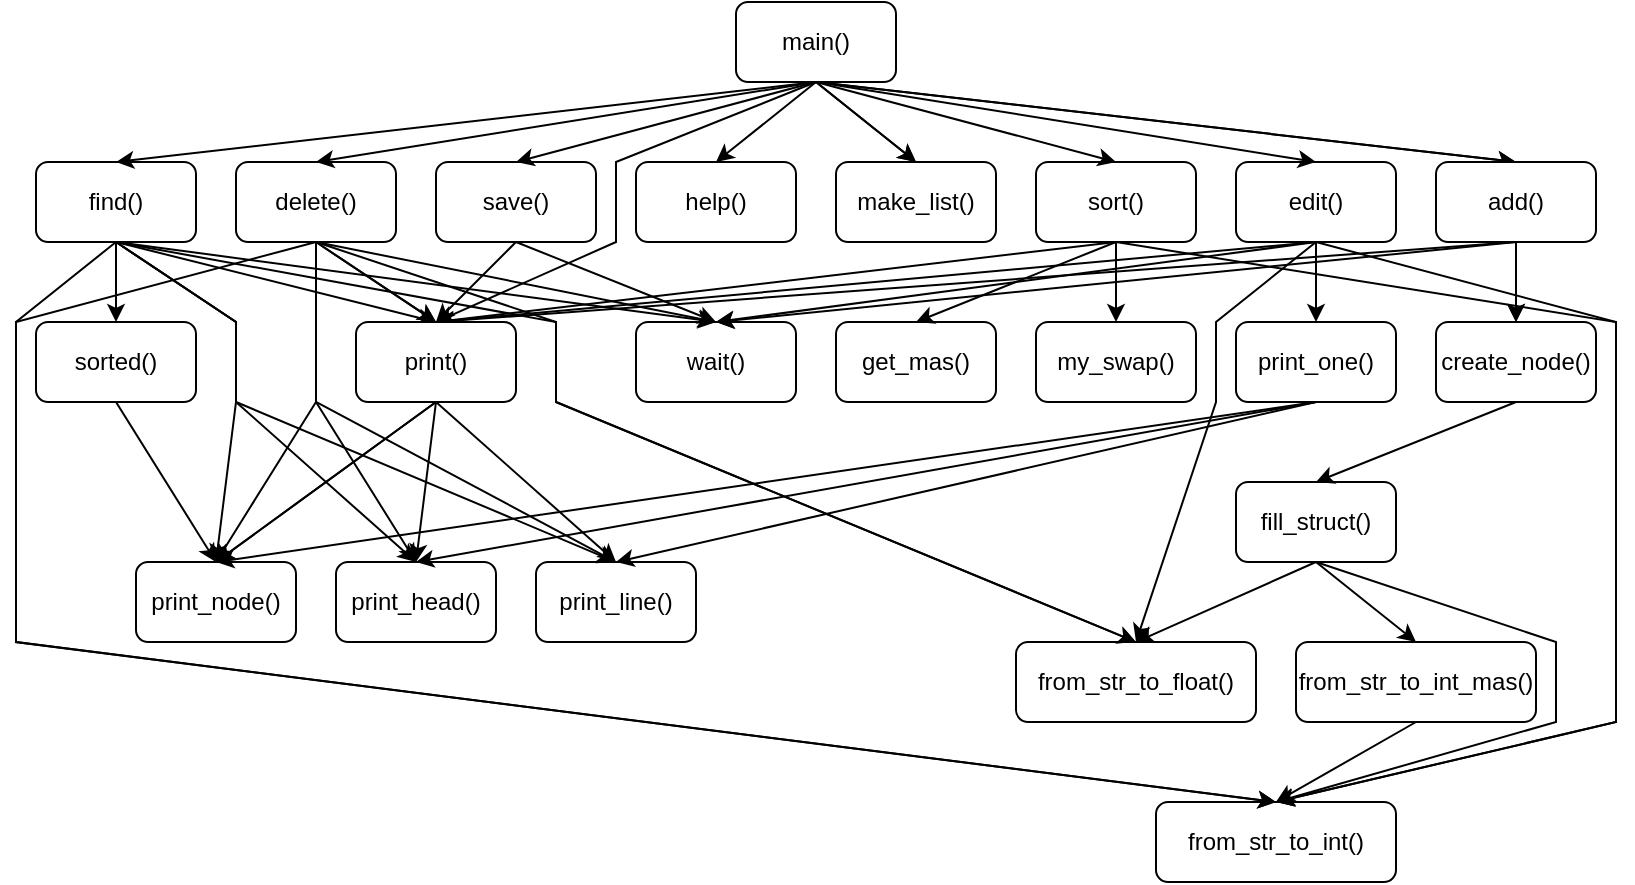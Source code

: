 <mxfile version="24.4.8" type="github">
  <diagram name="Страница — 1" id="bzlAM76s72klUTDz6-Z3">
    <mxGraphModel dx="954" dy="558" grid="1" gridSize="10" guides="1" tooltips="1" connect="1" arrows="1" fold="1" page="1" pageScale="1" pageWidth="827" pageHeight="1169" math="0" shadow="0">
      <root>
        <mxCell id="0" />
        <mxCell id="1" parent="0" />
        <mxCell id="kVX8QzD0kMPj1XJyIQ5E-1" value="main()" style="rounded=1;whiteSpace=wrap;html=1;" parent="1" vertex="1">
          <mxGeometry x="370" y="40" width="80" height="40" as="geometry" />
        </mxCell>
        <mxCell id="kVX8QzD0kMPj1XJyIQ5E-2" value="from_str_to_float()" style="rounded=1;whiteSpace=wrap;html=1;" parent="1" vertex="1">
          <mxGeometry x="510" y="360" width="120" height="40" as="geometry" />
        </mxCell>
        <mxCell id="kVX8QzD0kMPj1XJyIQ5E-24" value="from_str_to_int()" style="rounded=1;whiteSpace=wrap;html=1;" parent="1" vertex="1">
          <mxGeometry x="580" y="440" width="120" height="40" as="geometry" />
        </mxCell>
        <mxCell id="kVX8QzD0kMPj1XJyIQ5E-25" value="from_str_to_int_mas()" style="rounded=1;whiteSpace=wrap;html=1;" parent="1" vertex="1">
          <mxGeometry x="650" y="360" width="120" height="40" as="geometry" />
        </mxCell>
        <mxCell id="kVX8QzD0kMPj1XJyIQ5E-26" value="fill_struct()" style="rounded=1;whiteSpace=wrap;html=1;" parent="1" vertex="1">
          <mxGeometry x="620" y="280" width="80" height="40" as="geometry" />
        </mxCell>
        <mxCell id="kVX8QzD0kMPj1XJyIQ5E-28" value="create_node()" style="rounded=1;whiteSpace=wrap;html=1;" parent="1" vertex="1">
          <mxGeometry x="720" y="200" width="80" height="40" as="geometry" />
        </mxCell>
        <mxCell id="kVX8QzD0kMPj1XJyIQ5E-29" value="help()" style="rounded=1;whiteSpace=wrap;html=1;" parent="1" vertex="1">
          <mxGeometry x="320" y="120" width="80" height="40" as="geometry" />
        </mxCell>
        <mxCell id="kVX8QzD0kMPj1XJyIQ5E-30" value="wait()" style="rounded=1;whiteSpace=wrap;html=1;" parent="1" vertex="1">
          <mxGeometry x="320" y="200" width="80" height="40" as="geometry" />
        </mxCell>
        <mxCell id="kVX8QzD0kMPj1XJyIQ5E-32" value="print_line()" style="rounded=1;whiteSpace=wrap;html=1;" parent="1" vertex="1">
          <mxGeometry x="270" y="320" width="80" height="40" as="geometry" />
        </mxCell>
        <mxCell id="kVX8QzD0kMPj1XJyIQ5E-33" value="print_head()" style="rounded=1;whiteSpace=wrap;html=1;" parent="1" vertex="1">
          <mxGeometry x="170" y="320" width="80" height="40" as="geometry" />
        </mxCell>
        <mxCell id="kVX8QzD0kMPj1XJyIQ5E-34" value="print_node()" style="rounded=1;whiteSpace=wrap;html=1;" parent="1" vertex="1">
          <mxGeometry x="70" y="320" width="80" height="40" as="geometry" />
        </mxCell>
        <mxCell id="kVX8QzD0kMPj1XJyIQ5E-35" value="print_one()" style="rounded=1;whiteSpace=wrap;html=1;" parent="1" vertex="1">
          <mxGeometry x="620" y="200" width="80" height="40" as="geometry" />
        </mxCell>
        <mxCell id="kVX8QzD0kMPj1XJyIQ5E-36" value="sorted()" style="rounded=1;whiteSpace=wrap;html=1;" parent="1" vertex="1">
          <mxGeometry x="20" y="200" width="80" height="40" as="geometry" />
        </mxCell>
        <mxCell id="kVX8QzD0kMPj1XJyIQ5E-37" value="find()" style="rounded=1;whiteSpace=wrap;html=1;" parent="1" vertex="1">
          <mxGeometry x="20" y="120" width="80" height="40" as="geometry" />
        </mxCell>
        <mxCell id="kVX8QzD0kMPj1XJyIQ5E-38" value="get_mas()" style="rounded=1;whiteSpace=wrap;html=1;" parent="1" vertex="1">
          <mxGeometry x="420" y="200" width="80" height="40" as="geometry" />
        </mxCell>
        <mxCell id="kVX8QzD0kMPj1XJyIQ5E-39" value="my_swap()" style="rounded=1;whiteSpace=wrap;html=1;" parent="1" vertex="1">
          <mxGeometry x="520" y="200" width="80" height="40" as="geometry" />
        </mxCell>
        <mxCell id="kVX8QzD0kMPj1XJyIQ5E-40" value="sort()" style="rounded=1;whiteSpace=wrap;html=1;" parent="1" vertex="1">
          <mxGeometry x="520" y="120" width="80" height="40" as="geometry" />
        </mxCell>
        <mxCell id="kVX8QzD0kMPj1XJyIQ5E-42" value="edit()" style="rounded=1;whiteSpace=wrap;html=1;" parent="1" vertex="1">
          <mxGeometry x="620" y="120" width="80" height="40" as="geometry" />
        </mxCell>
        <mxCell id="kVX8QzD0kMPj1XJyIQ5E-43" value="delete()" style="rounded=1;whiteSpace=wrap;html=1;" parent="1" vertex="1">
          <mxGeometry x="120" y="120" width="80" height="40" as="geometry" />
        </mxCell>
        <mxCell id="kVX8QzD0kMPj1XJyIQ5E-44" value="save()" style="rounded=1;whiteSpace=wrap;html=1;" parent="1" vertex="1">
          <mxGeometry x="220" y="120" width="80" height="40" as="geometry" />
        </mxCell>
        <mxCell id="kVX8QzD0kMPj1XJyIQ5E-45" value="" style="endArrow=classic;html=1;rounded=0;exitX=0.5;exitY=1;exitDx=0;exitDy=0;entryX=0.5;entryY=0;entryDx=0;entryDy=0;" parent="1" source="kVX8QzD0kMPj1XJyIQ5E-1" target="kVX8QzD0kMPj1XJyIQ5E-27" edge="1">
          <mxGeometry width="50" height="50" relative="1" as="geometry">
            <mxPoint x="360" y="220" as="sourcePoint" />
            <mxPoint x="410" y="130" as="targetPoint" />
          </mxGeometry>
        </mxCell>
        <mxCell id="kVX8QzD0kMPj1XJyIQ5E-46" value="" style="endArrow=classic;html=1;rounded=0;exitX=0.5;exitY=1;exitDx=0;exitDy=0;entryX=0.5;entryY=0;entryDx=0;entryDy=0;" parent="1" source="kVX8QzD0kMPj1XJyIQ5E-1" target="kVX8QzD0kMPj1XJyIQ5E-29" edge="1">
          <mxGeometry width="50" height="50" relative="1" as="geometry">
            <mxPoint x="410" y="110" as="sourcePoint" />
            <mxPoint x="410" y="160" as="targetPoint" />
          </mxGeometry>
        </mxCell>
        <mxCell id="kVX8QzD0kMPj1XJyIQ5E-47" value="" style="endArrow=classic;html=1;rounded=0;exitX=0.5;exitY=1;exitDx=0;exitDy=0;entryX=0.5;entryY=0;entryDx=0;entryDy=0;" parent="1" source="kVX8QzD0kMPj1XJyIQ5E-41" target="kVX8QzD0kMPj1XJyIQ5E-28" edge="1">
          <mxGeometry width="50" height="50" relative="1" as="geometry">
            <mxPoint x="570" y="180" as="sourcePoint" />
            <mxPoint x="570" y="230" as="targetPoint" />
            <Array as="points" />
          </mxGeometry>
        </mxCell>
        <mxCell id="kVX8QzD0kMPj1XJyIQ5E-48" value="" style="endArrow=classic;html=1;rounded=0;exitX=0.5;exitY=1;exitDx=0;exitDy=0;entryX=0.5;entryY=0;entryDx=0;entryDy=0;" parent="1" source="kVX8QzD0kMPj1XJyIQ5E-1" target="kVX8QzD0kMPj1XJyIQ5E-37" edge="1">
          <mxGeometry width="50" height="50" relative="1" as="geometry">
            <mxPoint x="530" y="30" as="sourcePoint" />
            <mxPoint x="530" y="80" as="targetPoint" />
          </mxGeometry>
        </mxCell>
        <mxCell id="kVX8QzD0kMPj1XJyIQ5E-49" value="" style="endArrow=classic;html=1;rounded=0;exitX=0.5;exitY=1;exitDx=0;exitDy=0;entryX=0.5;entryY=0;entryDx=0;entryDy=0;" parent="1" source="kVX8QzD0kMPj1XJyIQ5E-1" target="kVX8QzD0kMPj1XJyIQ5E-43" edge="1">
          <mxGeometry width="50" height="50" relative="1" as="geometry">
            <mxPoint x="510" y="10" as="sourcePoint" />
            <mxPoint x="510" y="60" as="targetPoint" />
          </mxGeometry>
        </mxCell>
        <mxCell id="kVX8QzD0kMPj1XJyIQ5E-50" value="" style="endArrow=classic;html=1;rounded=0;exitX=0.5;exitY=1;exitDx=0;exitDy=0;entryX=0.5;entryY=0;entryDx=0;entryDy=0;" parent="1" source="kVX8QzD0kMPj1XJyIQ5E-1" target="kVX8QzD0kMPj1XJyIQ5E-40" edge="1">
          <mxGeometry width="50" height="50" relative="1" as="geometry">
            <mxPoint x="530" y="10" as="sourcePoint" />
            <mxPoint x="530" y="60" as="targetPoint" />
          </mxGeometry>
        </mxCell>
        <mxCell id="kVX8QzD0kMPj1XJyIQ5E-51" value="" style="endArrow=classic;html=1;rounded=0;exitX=0.5;exitY=1;exitDx=0;exitDy=0;entryX=0.5;entryY=0;entryDx=0;entryDy=0;" parent="1" source="kVX8QzD0kMPj1XJyIQ5E-1" target="kVX8QzD0kMPj1XJyIQ5E-42" edge="1">
          <mxGeometry width="50" height="50" relative="1" as="geometry">
            <mxPoint x="480" y="40" as="sourcePoint" />
            <mxPoint x="510" y="70" as="targetPoint" />
          </mxGeometry>
        </mxCell>
        <mxCell id="kVX8QzD0kMPj1XJyIQ5E-52" value="" style="endArrow=classic;html=1;rounded=0;exitX=0.5;exitY=1;exitDx=0;exitDy=0;entryX=0.5;entryY=0;entryDx=0;entryDy=0;" parent="1" source="kVX8QzD0kMPj1XJyIQ5E-1" target="kVX8QzD0kMPj1XJyIQ5E-41" edge="1">
          <mxGeometry width="50" height="50" relative="1" as="geometry">
            <mxPoint x="630" y="30" as="sourcePoint" />
            <mxPoint x="630" y="80" as="targetPoint" />
          </mxGeometry>
        </mxCell>
        <mxCell id="kVX8QzD0kMPj1XJyIQ5E-53" value="" style="endArrow=classic;html=1;rounded=0;exitX=0.5;exitY=1;exitDx=0;exitDy=0;entryX=0.5;entryY=0;entryDx=0;entryDy=0;" parent="1" source="kVX8QzD0kMPj1XJyIQ5E-1" target="kVX8QzD0kMPj1XJyIQ5E-44" edge="1">
          <mxGeometry width="50" height="50" relative="1" as="geometry">
            <mxPoint x="620" y="40" as="sourcePoint" />
            <mxPoint x="620" y="90" as="targetPoint" />
          </mxGeometry>
        </mxCell>
        <mxCell id="kVX8QzD0kMPj1XJyIQ5E-54" value="" style="endArrow=classic;html=1;rounded=0;exitX=0.5;exitY=1;exitDx=0;exitDy=0;entryX=0.5;entryY=0;entryDx=0;entryDy=0;" parent="1" source="kVX8QzD0kMPj1XJyIQ5E-41" target="kVX8QzD0kMPj1XJyIQ5E-28" edge="1">
          <mxGeometry width="50" height="50" relative="1" as="geometry">
            <mxPoint x="633" y="440" as="sourcePoint" />
            <mxPoint x="633" y="490" as="targetPoint" />
          </mxGeometry>
        </mxCell>
        <mxCell id="kVX8QzD0kMPj1XJyIQ5E-55" value="" style="endArrow=classic;html=1;rounded=0;exitX=0.5;exitY=1;exitDx=0;exitDy=0;entryX=0.5;entryY=0;entryDx=0;entryDy=0;" parent="1" source="kVX8QzD0kMPj1XJyIQ5E-37" target="kVX8QzD0kMPj1XJyIQ5E-36" edge="1">
          <mxGeometry width="50" height="50" relative="1" as="geometry">
            <mxPoint x="243" y="370" as="sourcePoint" />
            <mxPoint x="243" y="420" as="targetPoint" />
          </mxGeometry>
        </mxCell>
        <mxCell id="kVX8QzD0kMPj1XJyIQ5E-57" value="" style="endArrow=classic;html=1;rounded=0;exitX=0.5;exitY=1;exitDx=0;exitDy=0;entryX=0.5;entryY=0;entryDx=0;entryDy=0;" parent="1" source="kVX8QzD0kMPj1XJyIQ5E-40" target="kVX8QzD0kMPj1XJyIQ5E-38" edge="1">
          <mxGeometry width="50" height="50" relative="1" as="geometry">
            <mxPoint x="333" y="420" as="sourcePoint" />
            <mxPoint x="333" y="470" as="targetPoint" />
          </mxGeometry>
        </mxCell>
        <mxCell id="kVX8QzD0kMPj1XJyIQ5E-58" value="" style="endArrow=classic;html=1;rounded=0;exitX=0.5;exitY=1;exitDx=0;exitDy=0;entryX=0.5;entryY=0;entryDx=0;entryDy=0;" parent="1" source="kVX8QzD0kMPj1XJyIQ5E-40" target="kVX8QzD0kMPj1XJyIQ5E-39" edge="1">
          <mxGeometry width="50" height="50" relative="1" as="geometry">
            <mxPoint x="413" y="400" as="sourcePoint" />
            <mxPoint x="413" y="450" as="targetPoint" />
          </mxGeometry>
        </mxCell>
        <mxCell id="kVX8QzD0kMPj1XJyIQ5E-59" value="" style="endArrow=classic;html=1;rounded=0;exitX=0.5;exitY=1;exitDx=0;exitDy=0;entryX=0.5;entryY=0;entryDx=0;entryDy=0;" parent="1" source="kVX8QzD0kMPj1XJyIQ5E-25" target="kVX8QzD0kMPj1XJyIQ5E-24" edge="1">
          <mxGeometry width="50" height="50" relative="1" as="geometry">
            <mxPoint x="620" y="440" as="sourcePoint" />
            <mxPoint x="620" y="490" as="targetPoint" />
          </mxGeometry>
        </mxCell>
        <mxCell id="kVX8QzD0kMPj1XJyIQ5E-60" value="" style="endArrow=classic;html=1;rounded=0;exitX=0.5;exitY=1;exitDx=0;exitDy=0;entryX=0.5;entryY=0;entryDx=0;entryDy=0;" parent="1" source="kVX8QzD0kMPj1XJyIQ5E-26" target="kVX8QzD0kMPj1XJyIQ5E-25" edge="1">
          <mxGeometry width="50" height="50" relative="1" as="geometry">
            <mxPoint x="730" y="350" as="sourcePoint" />
            <mxPoint x="730" y="400" as="targetPoint" />
          </mxGeometry>
        </mxCell>
        <mxCell id="kVX8QzD0kMPj1XJyIQ5E-61" value="" style="endArrow=classic;html=1;rounded=0;exitX=0.5;exitY=1;exitDx=0;exitDy=0;entryX=0.5;entryY=0;entryDx=0;entryDy=0;" parent="1" source="kVX8QzD0kMPj1XJyIQ5E-26" target="kVX8QzD0kMPj1XJyIQ5E-24" edge="1">
          <mxGeometry width="50" height="50" relative="1" as="geometry">
            <mxPoint x="940" y="390" as="sourcePoint" />
            <mxPoint x="970" y="490" as="targetPoint" />
            <Array as="points">
              <mxPoint x="780" y="360" />
              <mxPoint x="780" y="400" />
            </Array>
          </mxGeometry>
        </mxCell>
        <mxCell id="kVX8QzD0kMPj1XJyIQ5E-62" value="" style="endArrow=classic;html=1;rounded=0;exitX=0.5;exitY=1;exitDx=0;exitDy=0;entryX=0.5;entryY=0;entryDx=0;entryDy=0;" parent="1" source="kVX8QzD0kMPj1XJyIQ5E-37" target="kVX8QzD0kMPj1XJyIQ5E-24" edge="1">
          <mxGeometry width="50" height="50" relative="1" as="geometry">
            <mxPoint x="263" y="440" as="sourcePoint" />
            <mxPoint x="263" y="490" as="targetPoint" />
            <Array as="points">
              <mxPoint x="10" y="200" />
              <mxPoint x="10" y="360" />
            </Array>
          </mxGeometry>
        </mxCell>
        <mxCell id="kVX8QzD0kMPj1XJyIQ5E-63" value="" style="endArrow=classic;html=1;rounded=0;exitX=0.5;exitY=1;exitDx=0;exitDy=0;entryX=0.5;entryY=0;entryDx=0;entryDy=0;" parent="1" source="kVX8QzD0kMPj1XJyIQ5E-40" target="kVX8QzD0kMPj1XJyIQ5E-24" edge="1">
          <mxGeometry width="50" height="50" relative="1" as="geometry">
            <mxPoint x="423" y="470" as="sourcePoint" />
            <mxPoint x="423" y="520" as="targetPoint" />
            <Array as="points">
              <mxPoint x="810" y="200" />
              <mxPoint x="810" y="400" />
            </Array>
          </mxGeometry>
        </mxCell>
        <mxCell id="kVX8QzD0kMPj1XJyIQ5E-64" value="" style="endArrow=classic;html=1;rounded=0;exitX=0.5;exitY=1;exitDx=0;exitDy=0;entryX=0.5;entryY=0;entryDx=0;entryDy=0;" parent="1" source="kVX8QzD0kMPj1XJyIQ5E-42" target="kVX8QzD0kMPj1XJyIQ5E-24" edge="1">
          <mxGeometry width="50" height="50" relative="1" as="geometry">
            <mxPoint x="183" y="380" as="sourcePoint" />
            <mxPoint x="183" y="430" as="targetPoint" />
            <Array as="points">
              <mxPoint x="810" y="200" />
              <mxPoint x="810" y="400" />
            </Array>
          </mxGeometry>
        </mxCell>
        <mxCell id="kVX8QzD0kMPj1XJyIQ5E-65" value="" style="endArrow=classic;html=1;rounded=0;exitX=0.5;exitY=1;exitDx=0;exitDy=0;entryX=0.5;entryY=0;entryDx=0;entryDy=0;" parent="1" source="kVX8QzD0kMPj1XJyIQ5E-43" target="kVX8QzD0kMPj1XJyIQ5E-24" edge="1">
          <mxGeometry width="50" height="50" relative="1" as="geometry">
            <mxPoint x="193" y="420" as="sourcePoint" />
            <mxPoint x="193" y="470" as="targetPoint" />
            <Array as="points">
              <mxPoint x="10" y="200" />
              <mxPoint x="10" y="360" />
            </Array>
          </mxGeometry>
        </mxCell>
        <mxCell id="kVX8QzD0kMPj1XJyIQ5E-66" value="" style="endArrow=classic;html=1;rounded=0;exitX=0.5;exitY=1;exitDx=0;exitDy=0;entryX=0.5;entryY=0;entryDx=0;entryDy=0;" parent="1" source="kVX8QzD0kMPj1XJyIQ5E-26" target="kVX8QzD0kMPj1XJyIQ5E-2" edge="1">
          <mxGeometry width="50" height="50" relative="1" as="geometry">
            <mxPoint x="610" y="430" as="sourcePoint" />
            <mxPoint x="610" y="480" as="targetPoint" />
          </mxGeometry>
        </mxCell>
        <mxCell id="kVX8QzD0kMPj1XJyIQ5E-67" value="" style="endArrow=classic;html=1;rounded=0;exitX=0.5;exitY=1;exitDx=0;exitDy=0;entryX=0.5;entryY=0;entryDx=0;entryDy=0;" parent="1" source="kVX8QzD0kMPj1XJyIQ5E-37" target="kVX8QzD0kMPj1XJyIQ5E-2" edge="1">
          <mxGeometry width="50" height="50" relative="1" as="geometry">
            <mxPoint x="293" y="460" as="sourcePoint" />
            <mxPoint x="293" y="510" as="targetPoint" />
            <Array as="points">
              <mxPoint x="280" y="200" />
              <mxPoint x="280" y="240" />
            </Array>
          </mxGeometry>
        </mxCell>
        <mxCell id="kVX8QzD0kMPj1XJyIQ5E-68" value="" style="endArrow=classic;html=1;rounded=0;exitX=0.5;exitY=1;exitDx=0;exitDy=0;entryX=0.5;entryY=0;entryDx=0;entryDy=0;" parent="1" source="kVX8QzD0kMPj1XJyIQ5E-42" target="kVX8QzD0kMPj1XJyIQ5E-2" edge="1">
          <mxGeometry width="50" height="50" relative="1" as="geometry">
            <mxPoint x="253" y="450" as="sourcePoint" />
            <mxPoint x="253" y="500" as="targetPoint" />
            <Array as="points">
              <mxPoint x="610" y="200" />
              <mxPoint x="610" y="240" />
            </Array>
          </mxGeometry>
        </mxCell>
        <mxCell id="kVX8QzD0kMPj1XJyIQ5E-69" value="" style="endArrow=classic;html=1;rounded=0;exitX=0.5;exitY=1;exitDx=0;exitDy=0;entryX=0.5;entryY=0;entryDx=0;entryDy=0;" parent="1" source="kVX8QzD0kMPj1XJyIQ5E-43" target="kVX8QzD0kMPj1XJyIQ5E-2" edge="1">
          <mxGeometry width="50" height="50" relative="1" as="geometry">
            <mxPoint x="213" y="440" as="sourcePoint" />
            <mxPoint x="213" y="490" as="targetPoint" />
            <Array as="points">
              <mxPoint x="280" y="200" />
              <mxPoint x="280" y="240" />
            </Array>
          </mxGeometry>
        </mxCell>
        <mxCell id="kVX8QzD0kMPj1XJyIQ5E-70" value="" style="endArrow=classic;html=1;rounded=0;exitX=0.5;exitY=1;exitDx=0;exitDy=0;entryX=0.5;entryY=0;entryDx=0;entryDy=0;" parent="1" source="kVX8QzD0kMPj1XJyIQ5E-28" target="kVX8QzD0kMPj1XJyIQ5E-26" edge="1">
          <mxGeometry width="50" height="50" relative="1" as="geometry">
            <mxPoint x="560" y="420" as="sourcePoint" />
            <mxPoint x="560" y="470" as="targetPoint" />
          </mxGeometry>
        </mxCell>
        <mxCell id="kVX8QzD0kMPj1XJyIQ5E-71" value="" style="endArrow=classic;html=1;rounded=0;exitX=0.5;exitY=1;exitDx=0;exitDy=0;entryX=0.5;entryY=0;entryDx=0;entryDy=0;" parent="1" source="kVX8QzD0kMPj1XJyIQ5E-37" target="kVX8QzD0kMPj1XJyIQ5E-30" edge="1">
          <mxGeometry width="50" height="50" relative="1" as="geometry">
            <mxPoint x="83" y="310" as="sourcePoint" />
            <mxPoint x="83" y="360" as="targetPoint" />
          </mxGeometry>
        </mxCell>
        <mxCell id="kVX8QzD0kMPj1XJyIQ5E-73" value="" style="endArrow=classic;html=1;rounded=0;exitX=0.5;exitY=1;exitDx=0;exitDy=0;entryX=0.5;entryY=0;entryDx=0;entryDy=0;" parent="1" source="kVX8QzD0kMPj1XJyIQ5E-41" target="kVX8QzD0kMPj1XJyIQ5E-30" edge="1">
          <mxGeometry width="50" height="50" relative="1" as="geometry">
            <mxPoint x="153" y="390" as="sourcePoint" />
            <mxPoint x="153" y="440" as="targetPoint" />
          </mxGeometry>
        </mxCell>
        <mxCell id="kVX8QzD0kMPj1XJyIQ5E-74" value="" style="endArrow=classic;html=1;rounded=0;exitX=0.5;exitY=1;exitDx=0;exitDy=0;entryX=0.5;entryY=0;entryDx=0;entryDy=0;" parent="1" source="kVX8QzD0kMPj1XJyIQ5E-42" target="kVX8QzD0kMPj1XJyIQ5E-30" edge="1">
          <mxGeometry width="50" height="50" relative="1" as="geometry">
            <mxPoint x="283" y="410" as="sourcePoint" />
            <mxPoint x="283" y="460" as="targetPoint" />
          </mxGeometry>
        </mxCell>
        <mxCell id="kVX8QzD0kMPj1XJyIQ5E-75" value="" style="endArrow=classic;html=1;rounded=0;exitX=0.5;exitY=1;exitDx=0;exitDy=0;entryX=0.5;entryY=0;entryDx=0;entryDy=0;" parent="1" source="kVX8QzD0kMPj1XJyIQ5E-43" target="kVX8QzD0kMPj1XJyIQ5E-30" edge="1">
          <mxGeometry width="50" height="50" relative="1" as="geometry">
            <mxPoint x="233" y="440" as="sourcePoint" />
            <mxPoint x="233" y="490" as="targetPoint" />
          </mxGeometry>
        </mxCell>
        <mxCell id="kVX8QzD0kMPj1XJyIQ5E-76" value="" style="endArrow=classic;html=1;rounded=0;exitX=0.5;exitY=1;exitDx=0;exitDy=0;entryX=0.5;entryY=0;entryDx=0;entryDy=0;" parent="1" source="kVX8QzD0kMPj1XJyIQ5E-44" target="kVX8QzD0kMPj1XJyIQ5E-30" edge="1">
          <mxGeometry width="50" height="50" relative="1" as="geometry">
            <mxPoint x="163" y="440" as="sourcePoint" />
            <mxPoint x="163" y="490" as="targetPoint" />
          </mxGeometry>
        </mxCell>
        <mxCell id="kVX8QzD0kMPj1XJyIQ5E-77" value="" style="endArrow=classic;html=1;rounded=0;exitX=0.5;exitY=1;exitDx=0;exitDy=0;entryX=0.5;entryY=0;entryDx=0;entryDy=0;" parent="1" source="kVX8QzD0kMPj1XJyIQ5E-35" target="kVX8QzD0kMPj1XJyIQ5E-32" edge="1">
          <mxGeometry width="50" height="50" relative="1" as="geometry">
            <mxPoint x="180" y="510" as="sourcePoint" />
            <mxPoint x="180" y="560" as="targetPoint" />
          </mxGeometry>
        </mxCell>
        <mxCell id="kVX8QzD0kMPj1XJyIQ5E-78" value="" style="endArrow=classic;html=1;rounded=0;exitX=0.5;exitY=1;exitDx=0;exitDy=0;entryX=0.5;entryY=0;entryDx=0;entryDy=0;" parent="1" source="kVX8QzD0kMPj1XJyIQ5E-31" target="kVX8QzD0kMPj1XJyIQ5E-32" edge="1">
          <mxGeometry width="50" height="50" relative="1" as="geometry">
            <mxPoint x="370" y="500" as="sourcePoint" />
            <mxPoint x="370" y="550" as="targetPoint" />
          </mxGeometry>
        </mxCell>
        <mxCell id="kVX8QzD0kMPj1XJyIQ5E-79" value="" style="endArrow=classic;html=1;rounded=0;exitX=0.5;exitY=1;exitDx=0;exitDy=0;entryX=0.5;entryY=0;entryDx=0;entryDy=0;" parent="1" source="kVX8QzD0kMPj1XJyIQ5E-35" target="kVX8QzD0kMPj1XJyIQ5E-33" edge="1">
          <mxGeometry width="50" height="50" relative="1" as="geometry">
            <mxPoint x="240" y="490" as="sourcePoint" />
            <mxPoint x="240" y="540" as="targetPoint" />
          </mxGeometry>
        </mxCell>
        <mxCell id="kVX8QzD0kMPj1XJyIQ5E-80" value="" style="endArrow=classic;html=1;rounded=0;exitX=0.5;exitY=1;exitDx=0;exitDy=0;entryX=0.5;entryY=0;entryDx=0;entryDy=0;" parent="1" source="kVX8QzD0kMPj1XJyIQ5E-35" target="kVX8QzD0kMPj1XJyIQ5E-34" edge="1">
          <mxGeometry width="50" height="50" relative="1" as="geometry">
            <mxPoint x="350" y="630" as="sourcePoint" />
            <mxPoint x="350" y="680" as="targetPoint" />
          </mxGeometry>
        </mxCell>
        <mxCell id="kVX8QzD0kMPj1XJyIQ5E-81" value="" style="endArrow=classic;html=1;rounded=0;exitX=0.5;exitY=1;exitDx=0;exitDy=0;entryX=0.5;entryY=0;entryDx=0;entryDy=0;" parent="1" source="kVX8QzD0kMPj1XJyIQ5E-31" target="kVX8QzD0kMPj1XJyIQ5E-33" edge="1">
          <mxGeometry width="50" height="50" relative="1" as="geometry">
            <mxPoint x="310" y="655" as="sourcePoint" />
            <mxPoint x="310" y="705" as="targetPoint" />
          </mxGeometry>
        </mxCell>
        <mxCell id="kVX8QzD0kMPj1XJyIQ5E-82" value="" style="endArrow=classic;html=1;rounded=0;exitX=0.5;exitY=1;exitDx=0;exitDy=0;entryX=0.5;entryY=0;entryDx=0;entryDy=0;" parent="1" source="kVX8QzD0kMPj1XJyIQ5E-31" target="kVX8QzD0kMPj1XJyIQ5E-34" edge="1">
          <mxGeometry width="50" height="50" relative="1" as="geometry">
            <mxPoint x="360" y="595" as="sourcePoint" />
            <mxPoint x="360" y="645" as="targetPoint" />
          </mxGeometry>
        </mxCell>
        <mxCell id="kVX8QzD0kMPj1XJyIQ5E-83" value="" style="endArrow=classic;html=1;rounded=0;exitX=0.5;exitY=1;exitDx=0;exitDy=0;entryX=0.5;entryY=0;entryDx=0;entryDy=0;" parent="1" source="kVX8QzD0kMPj1XJyIQ5E-37" target="kVX8QzD0kMPj1XJyIQ5E-32" edge="1">
          <mxGeometry width="50" height="50" relative="1" as="geometry">
            <mxPoint x="373" y="390" as="sourcePoint" />
            <mxPoint x="373" y="440" as="targetPoint" />
            <Array as="points">
              <mxPoint x="120" y="200" />
              <mxPoint x="120" y="240" />
            </Array>
          </mxGeometry>
        </mxCell>
        <mxCell id="kVX8QzD0kMPj1XJyIQ5E-84" value="" style="endArrow=classic;html=1;rounded=0;exitX=0.5;exitY=1;exitDx=0;exitDy=0;entryX=0.5;entryY=0;entryDx=0;entryDy=0;" parent="1" source="kVX8QzD0kMPj1XJyIQ5E-43" target="kVX8QzD0kMPj1XJyIQ5E-32" edge="1">
          <mxGeometry width="50" height="50" relative="1" as="geometry">
            <mxPoint x="183" y="410" as="sourcePoint" />
            <mxPoint x="183" y="460" as="targetPoint" />
            <Array as="points">
              <mxPoint x="160" y="240" />
            </Array>
          </mxGeometry>
        </mxCell>
        <mxCell id="kVX8QzD0kMPj1XJyIQ5E-85" value="" style="endArrow=classic;html=1;rounded=0;exitX=0.5;exitY=1;exitDx=0;exitDy=0;entryX=0.5;entryY=0;entryDx=0;entryDy=0;" parent="1" source="kVX8QzD0kMPj1XJyIQ5E-43" target="kVX8QzD0kMPj1XJyIQ5E-33" edge="1">
          <mxGeometry width="50" height="50" relative="1" as="geometry">
            <mxPoint x="323" y="460" as="sourcePoint" />
            <mxPoint x="323" y="510" as="targetPoint" />
            <Array as="points">
              <mxPoint x="160" y="240" />
            </Array>
          </mxGeometry>
        </mxCell>
        <mxCell id="kVX8QzD0kMPj1XJyIQ5E-86" value="" style="endArrow=classic;html=1;rounded=0;exitX=0.5;exitY=1;exitDx=0;exitDy=0;entryX=0.5;entryY=0;entryDx=0;entryDy=0;" parent="1" source="kVX8QzD0kMPj1XJyIQ5E-37" target="kVX8QzD0kMPj1XJyIQ5E-33" edge="1">
          <mxGeometry width="50" height="50" relative="1" as="geometry">
            <mxPoint x="273" y="480" as="sourcePoint" />
            <mxPoint x="273" y="530" as="targetPoint" />
            <Array as="points">
              <mxPoint x="120" y="200" />
              <mxPoint x="120" y="240" />
            </Array>
          </mxGeometry>
        </mxCell>
        <mxCell id="kVX8QzD0kMPj1XJyIQ5E-87" value="" style="endArrow=classic;html=1;rounded=0;exitX=0.5;exitY=1;exitDx=0;exitDy=0;entryX=0.5;entryY=0;entryDx=0;entryDy=0;" parent="1" source="kVX8QzD0kMPj1XJyIQ5E-36" target="kVX8QzD0kMPj1XJyIQ5E-34" edge="1">
          <mxGeometry width="50" height="50" relative="1" as="geometry">
            <mxPoint x="550" y="400" as="sourcePoint" />
            <mxPoint x="600" y="560" as="targetPoint" />
          </mxGeometry>
        </mxCell>
        <mxCell id="kVX8QzD0kMPj1XJyIQ5E-88" value="" style="endArrow=classic;html=1;rounded=0;exitX=0.5;exitY=1;exitDx=0;exitDy=0;entryX=0.5;entryY=0;entryDx=0;entryDy=0;" parent="1" source="kVX8QzD0kMPj1XJyIQ5E-37" target="kVX8QzD0kMPj1XJyIQ5E-34" edge="1">
          <mxGeometry width="50" height="50" relative="1" as="geometry">
            <mxPoint x="163" y="430" as="sourcePoint" />
            <mxPoint x="163" y="480" as="targetPoint" />
            <Array as="points">
              <mxPoint x="120" y="200" />
              <mxPoint x="120" y="240" />
            </Array>
          </mxGeometry>
        </mxCell>
        <mxCell id="kVX8QzD0kMPj1XJyIQ5E-89" value="" style="endArrow=classic;html=1;rounded=0;exitX=0.5;exitY=1;exitDx=0;exitDy=0;entryX=0.5;entryY=0;entryDx=0;entryDy=0;" parent="1" source="kVX8QzD0kMPj1XJyIQ5E-31" target="kVX8QzD0kMPj1XJyIQ5E-34" edge="1">
          <mxGeometry width="50" height="50" relative="1" as="geometry">
            <mxPoint x="373" y="490" as="sourcePoint" />
            <mxPoint x="373" y="540" as="targetPoint" />
          </mxGeometry>
        </mxCell>
        <mxCell id="kVX8QzD0kMPj1XJyIQ5E-90" value="" style="endArrow=classic;html=1;rounded=0;exitX=0.5;exitY=1;exitDx=0;exitDy=0;entryX=0.5;entryY=0;entryDx=0;entryDy=0;" parent="1" source="kVX8QzD0kMPj1XJyIQ5E-42" target="kVX8QzD0kMPj1XJyIQ5E-35" edge="1">
          <mxGeometry width="50" height="50" relative="1" as="geometry">
            <mxPoint x="63" y="400" as="sourcePoint" />
            <mxPoint x="63" y="450" as="targetPoint" />
          </mxGeometry>
        </mxCell>
        <mxCell id="kVX8QzD0kMPj1XJyIQ5E-91" value="" style="endArrow=classic;html=1;rounded=0;exitX=0.5;exitY=1;exitDx=0;exitDy=0;entryX=0.5;entryY=0;entryDx=0;entryDy=0;" parent="1" source="kVX8QzD0kMPj1XJyIQ5E-1" target="kVX8QzD0kMPj1XJyIQ5E-31" edge="1">
          <mxGeometry width="50" height="50" relative="1" as="geometry">
            <mxPoint x="120" y="330" as="sourcePoint" />
            <mxPoint x="120" y="380" as="targetPoint" />
            <Array as="points">
              <mxPoint x="310" y="120" />
              <mxPoint x="310" y="160" />
            </Array>
          </mxGeometry>
        </mxCell>
        <mxCell id="kVX8QzD0kMPj1XJyIQ5E-92" value="" style="endArrow=classic;html=1;rounded=0;exitX=0.5;exitY=1;exitDx=0;exitDy=0;entryX=0.5;entryY=0;entryDx=0;entryDy=0;" parent="1" source="kVX8QzD0kMPj1XJyIQ5E-37" target="kVX8QzD0kMPj1XJyIQ5E-31" edge="1">
          <mxGeometry width="50" height="50" relative="1" as="geometry">
            <mxPoint x="123" y="400" as="sourcePoint" />
            <mxPoint x="123" y="450" as="targetPoint" />
          </mxGeometry>
        </mxCell>
        <mxCell id="kVX8QzD0kMPj1XJyIQ5E-93" value="" style="endArrow=classic;html=1;rounded=0;exitX=0.5;exitY=1;exitDx=0;exitDy=0;entryX=0.5;entryY=0;entryDx=0;entryDy=0;" parent="1" source="kVX8QzD0kMPj1XJyIQ5E-40" target="kVX8QzD0kMPj1XJyIQ5E-31" edge="1">
          <mxGeometry width="50" height="50" relative="1" as="geometry">
            <mxPoint x="153" y="470" as="sourcePoint" />
            <mxPoint x="153" y="520" as="targetPoint" />
          </mxGeometry>
        </mxCell>
        <mxCell id="kVX8QzD0kMPj1XJyIQ5E-94" value="" style="endArrow=classic;html=1;rounded=0;exitX=0.5;exitY=1;exitDx=0;exitDy=0;entryX=0.5;entryY=0;entryDx=0;entryDy=0;" parent="1" source="kVX8QzD0kMPj1XJyIQ5E-41" target="kVX8QzD0kMPj1XJyIQ5E-31" edge="1">
          <mxGeometry width="50" height="50" relative="1" as="geometry">
            <mxPoint x="133" y="430" as="sourcePoint" />
            <mxPoint x="133" y="480" as="targetPoint" />
          </mxGeometry>
        </mxCell>
        <mxCell id="kVX8QzD0kMPj1XJyIQ5E-95" value="" style="endArrow=classic;html=1;rounded=0;exitX=0.5;exitY=1;exitDx=0;exitDy=0;entryX=0.5;entryY=0;entryDx=0;entryDy=0;" parent="1" source="kVX8QzD0kMPj1XJyIQ5E-42" target="kVX8QzD0kMPj1XJyIQ5E-31" edge="1">
          <mxGeometry width="50" height="50" relative="1" as="geometry">
            <mxPoint x="83" y="420" as="sourcePoint" />
            <mxPoint x="83" y="470" as="targetPoint" />
          </mxGeometry>
        </mxCell>
        <mxCell id="kVX8QzD0kMPj1XJyIQ5E-96" value="" style="endArrow=classic;html=1;rounded=0;exitX=0.5;exitY=1;exitDx=0;exitDy=0;entryX=0.5;entryY=0;entryDx=0;entryDy=0;" parent="1" source="kVX8QzD0kMPj1XJyIQ5E-43" target="kVX8QzD0kMPj1XJyIQ5E-31" edge="1">
          <mxGeometry width="50" height="50" relative="1" as="geometry">
            <mxPoint x="113" y="460" as="sourcePoint" />
            <mxPoint x="113" y="510" as="targetPoint" />
          </mxGeometry>
        </mxCell>
        <mxCell id="kVX8QzD0kMPj1XJyIQ5E-97" value="" style="endArrow=classic;html=1;rounded=0;exitX=0.5;exitY=1;exitDx=0;exitDy=0;entryX=0.5;entryY=0;entryDx=0;entryDy=0;" parent="1" source="kVX8QzD0kMPj1XJyIQ5E-44" target="kVX8QzD0kMPj1XJyIQ5E-31" edge="1">
          <mxGeometry width="50" height="50" relative="1" as="geometry">
            <mxPoint x="113" y="430" as="sourcePoint" />
            <mxPoint x="113" y="480" as="targetPoint" />
          </mxGeometry>
        </mxCell>
        <mxCell id="kVX8QzD0kMPj1XJyIQ5E-98" value="" style="endArrow=classic;html=1;rounded=0;exitX=0.5;exitY=1;exitDx=0;exitDy=0;entryX=0.5;entryY=0;entryDx=0;entryDy=0;" parent="1" source="kVX8QzD0kMPj1XJyIQ5E-1" target="kVX8QzD0kMPj1XJyIQ5E-27" edge="1">
          <mxGeometry width="50" height="50" relative="1" as="geometry">
            <mxPoint x="410" y="80" as="sourcePoint" />
            <mxPoint x="563" y="240" as="targetPoint" />
          </mxGeometry>
        </mxCell>
        <mxCell id="kVX8QzD0kMPj1XJyIQ5E-27" value="make_list()" style="rounded=1;whiteSpace=wrap;html=1;" parent="1" vertex="1">
          <mxGeometry x="420" y="120" width="80" height="40" as="geometry" />
        </mxCell>
        <mxCell id="kVX8QzD0kMPj1XJyIQ5E-99" value="" style="endArrow=classic;html=1;rounded=0;exitX=0.5;exitY=1;exitDx=0;exitDy=0;entryX=0.5;entryY=0;entryDx=0;entryDy=0;" parent="1" source="kVX8QzD0kMPj1XJyIQ5E-1" target="kVX8QzD0kMPj1XJyIQ5E-41" edge="1">
          <mxGeometry width="50" height="50" relative="1" as="geometry">
            <mxPoint x="410" y="80" as="sourcePoint" />
            <mxPoint x="1990" y="320" as="targetPoint" />
            <Array as="points" />
          </mxGeometry>
        </mxCell>
        <mxCell id="kVX8QzD0kMPj1XJyIQ5E-41" value="add()" style="rounded=1;whiteSpace=wrap;html=1;" parent="1" vertex="1">
          <mxGeometry x="720" y="120" width="80" height="40" as="geometry" />
        </mxCell>
        <mxCell id="kVX8QzD0kMPj1XJyIQ5E-100" value="" style="endArrow=classic;html=1;rounded=0;exitX=0.5;exitY=1;exitDx=0;exitDy=0;entryX=0.5;entryY=0;entryDx=0;entryDy=0;" parent="1" source="kVX8QzD0kMPj1XJyIQ5E-43" target="kVX8QzD0kMPj1XJyIQ5E-31" edge="1">
          <mxGeometry width="50" height="50" relative="1" as="geometry">
            <mxPoint x="160" y="160" as="sourcePoint" />
            <mxPoint x="400" y="360" as="targetPoint" />
          </mxGeometry>
        </mxCell>
        <mxCell id="kVX8QzD0kMPj1XJyIQ5E-31" value="print()" style="rounded=1;whiteSpace=wrap;html=1;" parent="1" vertex="1">
          <mxGeometry x="180" y="200" width="80" height="40" as="geometry" />
        </mxCell>
        <mxCell id="kVX8QzD0kMPj1XJyIQ5E-101" value="" style="endArrow=classic;html=1;rounded=0;entryX=0.5;entryY=0;entryDx=0;entryDy=0;exitX=0.5;exitY=1;exitDx=0;exitDy=0;" parent="1" source="kVX8QzD0kMPj1XJyIQ5E-43" target="kVX8QzD0kMPj1XJyIQ5E-34" edge="1">
          <mxGeometry width="50" height="50" relative="1" as="geometry">
            <mxPoint x="140" y="200" as="sourcePoint" />
            <mxPoint x="150" y="530" as="targetPoint" />
            <Array as="points">
              <mxPoint x="160" y="240" />
            </Array>
          </mxGeometry>
        </mxCell>
      </root>
    </mxGraphModel>
  </diagram>
</mxfile>
